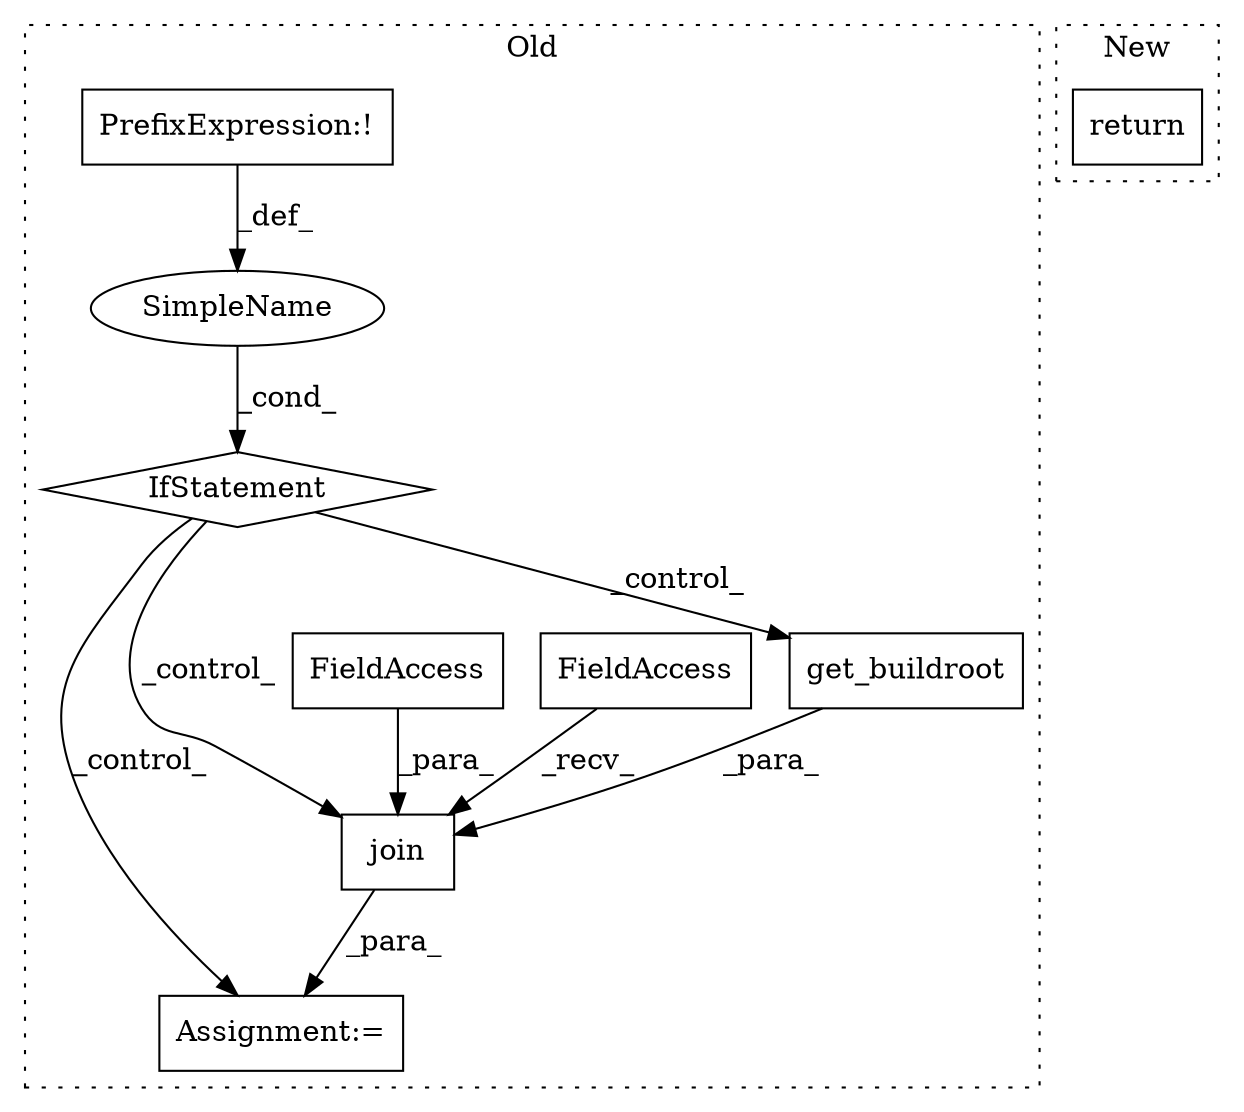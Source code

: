 digraph G {
subgraph cluster0 {
1 [label="get_buildroot" a="32" s="3323" l="15" shape="box"];
3 [label="Assignment:=" a="7" s="3292" l="1" shape="box"];
4 [label="join" a="32" s="3318,3356" l="5,1" shape="box"];
5 [label="FieldAccess" a="22" s="3310" l="7" shape="box"];
6 [label="FieldAccess" a="22" s="3339" l="17" shape="box"];
7 [label="IfStatement" a="25" s="3138,3179" l="4,2" shape="diamond"];
8 [label="PrefixExpression:!" a="38" s="3142" l="1" shape="box"];
9 [label="SimpleName" a="42" s="" l="" shape="ellipse"];
label = "Old";
style="dotted";
}
subgraph cluster1 {
2 [label="return" a="41" s="4808" l="7" shape="box"];
label = "New";
style="dotted";
}
1 -> 4 [label="_para_"];
4 -> 3 [label="_para_"];
5 -> 4 [label="_recv_"];
6 -> 4 [label="_para_"];
7 -> 4 [label="_control_"];
7 -> 1 [label="_control_"];
7 -> 3 [label="_control_"];
8 -> 9 [label="_def_"];
9 -> 7 [label="_cond_"];
}